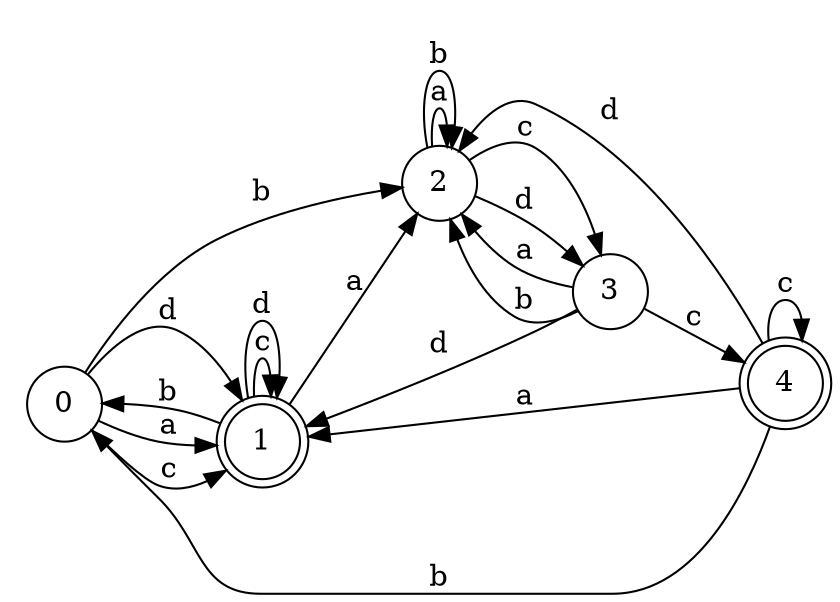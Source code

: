 digraph n4_4 {
__start0 [label="" shape="none"];

rankdir=LR;
size="8,5";

s0 [style="filled", color="black", fillcolor="white" shape="circle", label="0"];
s1 [style="rounded,filled", color="black", fillcolor="white" shape="doublecircle", label="1"];
s2 [style="filled", color="black", fillcolor="white" shape="circle", label="2"];
s3 [style="filled", color="black", fillcolor="white" shape="circle", label="3"];
s4 [style="rounded,filled", color="black", fillcolor="white" shape="doublecircle", label="4"];
s0 -> s1 [label="a"];
s0 -> s2 [label="b"];
s0 -> s1 [label="c"];
s0 -> s1 [label="d"];
s1 -> s2 [label="a"];
s1 -> s0 [label="b"];
s1 -> s1 [label="c"];
s1 -> s1 [label="d"];
s2 -> s2 [label="a"];
s2 -> s2 [label="b"];
s2 -> s3 [label="c"];
s2 -> s3 [label="d"];
s3 -> s2 [label="a"];
s3 -> s2 [label="b"];
s3 -> s4 [label="c"];
s3 -> s1 [label="d"];
s4 -> s1 [label="a"];
s4 -> s0 [label="b"];
s4 -> s4 [label="c"];
s4 -> s2 [label="d"];

}